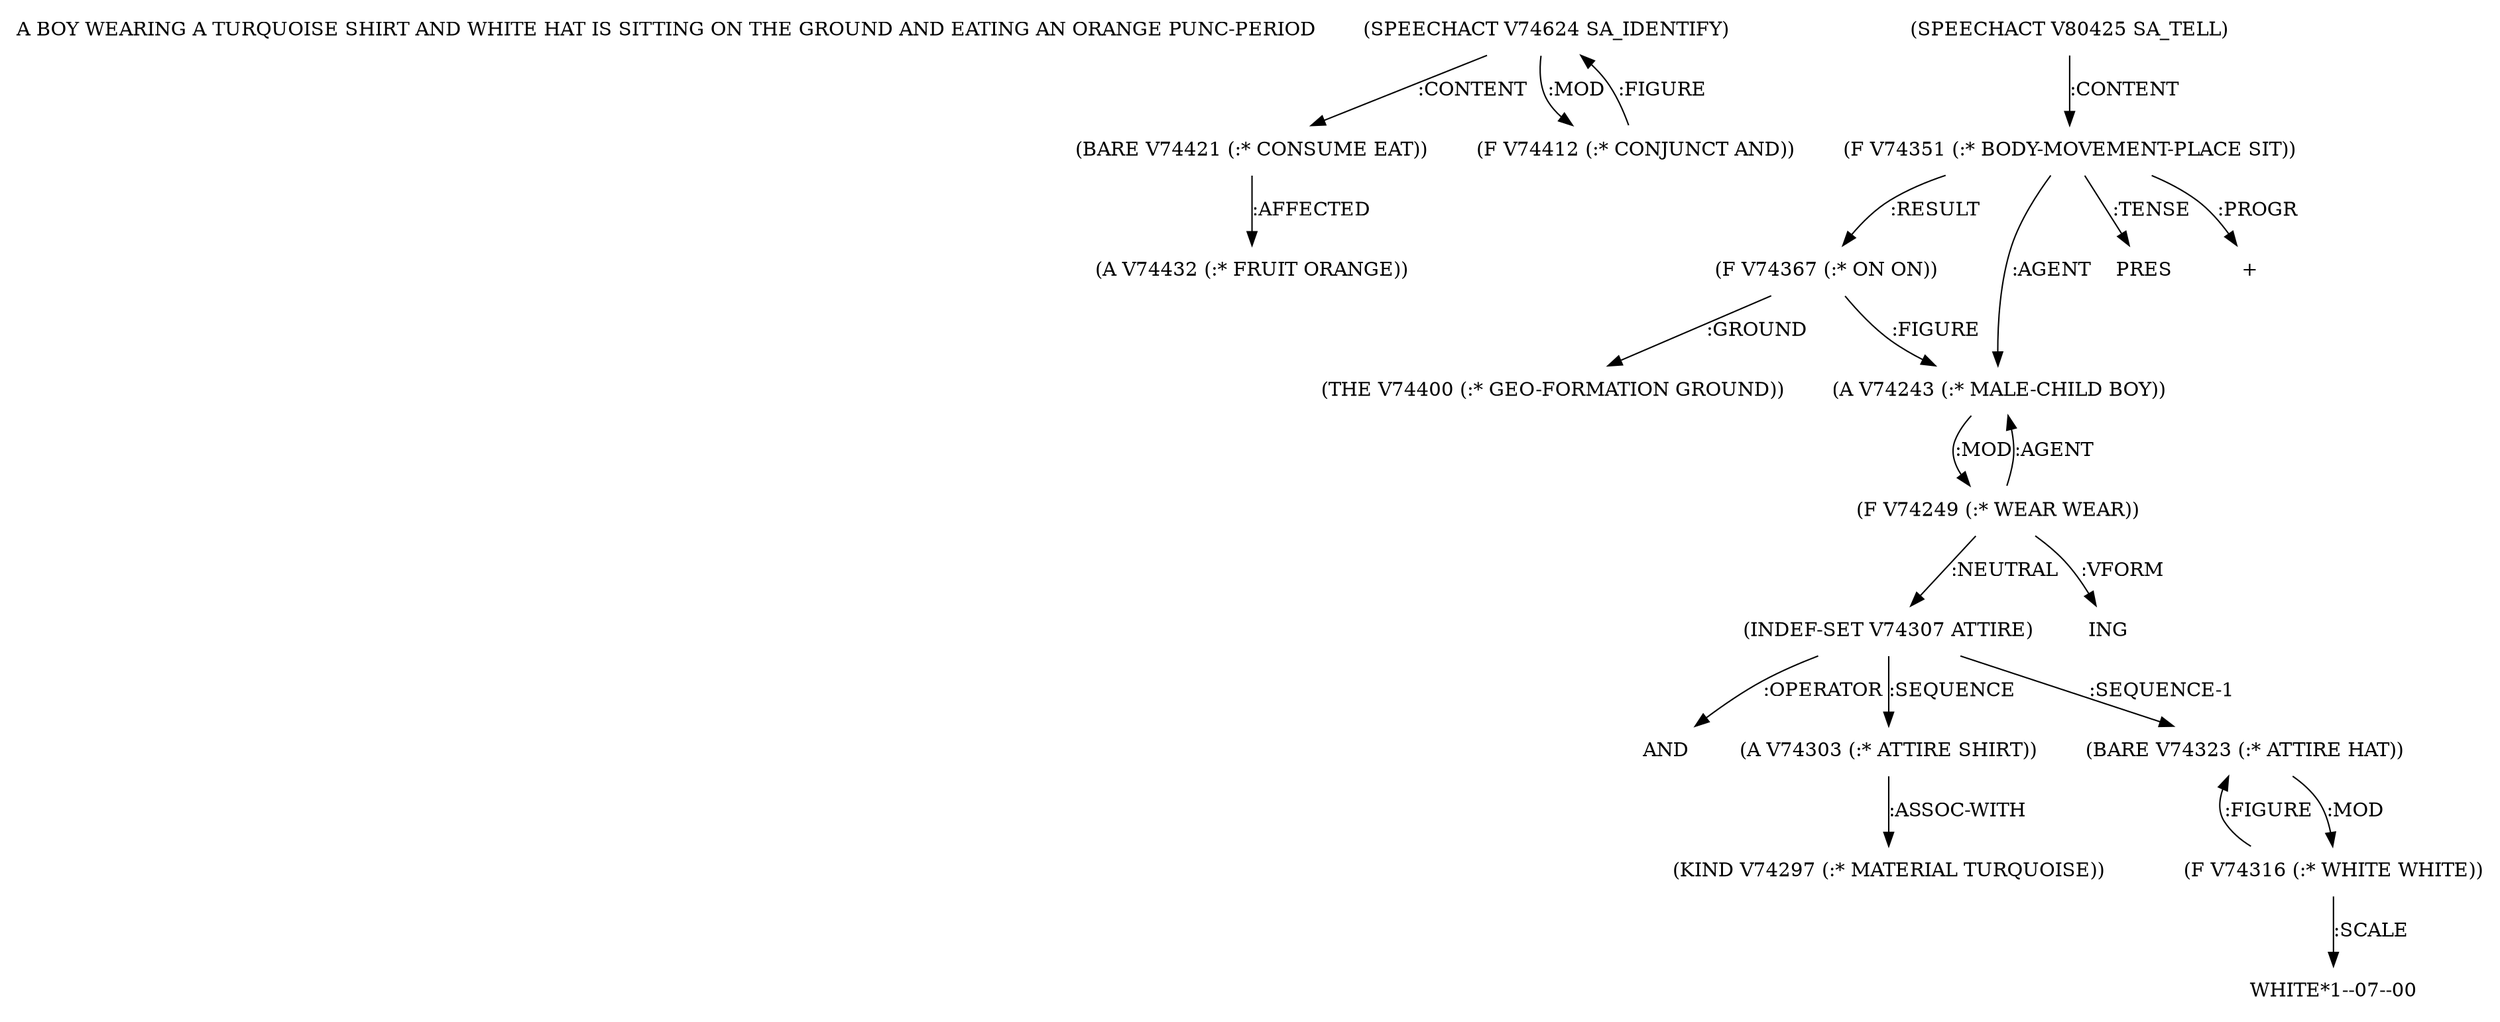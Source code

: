 digraph Terms {
  node [shape=none]
  "A BOY WEARING A TURQUOISE SHIRT AND WHITE HAT IS SITTING ON THE GROUND AND EATING AN ORANGE PUNC-PERIOD"
  "V74624" [label="(SPEECHACT V74624 SA_IDENTIFY)"]
  "V74624" -> "V74421" [label=":CONTENT"]
  "V74624" -> "V74412" [label=":MOD"]
  "V74412" [label="(F V74412 (:* CONJUNCT AND))"]
  "V74412" -> "V74624" [label=":FIGURE"]
  "V74421" [label="(BARE V74421 (:* CONSUME EAT))"]
  "V74421" -> "V74432" [label=":AFFECTED"]
  "V74432" [label="(A V74432 (:* FRUIT ORANGE))"]
  "V80425" [label="(SPEECHACT V80425 SA_TELL)"]
  "V80425" -> "V74351" [label=":CONTENT"]
  "V74351" [label="(F V74351 (:* BODY-MOVEMENT-PLACE SIT))"]
  "V74351" -> "V74367" [label=":RESULT"]
  "V74351" -> "V74243" [label=":AGENT"]
  "V74351" -> "NT85411" [label=":TENSE"]
  "NT85411" [label="PRES"]
  "V74351" -> "NT85412" [label=":PROGR"]
  "NT85412" [label="+"]
  "V74243" [label="(A V74243 (:* MALE-CHILD BOY))"]
  "V74243" -> "V74249" [label=":MOD"]
  "V74249" [label="(F V74249 (:* WEAR WEAR))"]
  "V74249" -> "V74243" [label=":AGENT"]
  "V74249" -> "V74307" [label=":NEUTRAL"]
  "V74249" -> "NT85413" [label=":VFORM"]
  "NT85413" [label="ING"]
  "V74307" [label="(INDEF-SET V74307 ATTIRE)"]
  "V74307" -> "NT85414" [label=":OPERATOR"]
  "NT85414" [label="AND"]
  "V74307" -> "V74303" [label=":SEQUENCE"]
  "V74307" -> "V74323" [label=":SEQUENCE-1"]
  "V74303" [label="(A V74303 (:* ATTIRE SHIRT))"]
  "V74303" -> "V74297" [label=":ASSOC-WITH"]
  "V74297" [label="(KIND V74297 (:* MATERIAL TURQUOISE))"]
  "V74323" [label="(BARE V74323 (:* ATTIRE HAT))"]
  "V74323" -> "V74316" [label=":MOD"]
  "V74316" [label="(F V74316 (:* WHITE WHITE))"]
  "V74316" -> "V74323" [label=":FIGURE"]
  "V74316" -> "NT85415" [label=":SCALE"]
  "NT85415" [label="WHITE*1--07--00"]
  "V74367" [label="(F V74367 (:* ON ON))"]
  "V74367" -> "V74400" [label=":GROUND"]
  "V74367" -> "V74243" [label=":FIGURE"]
  "V74400" [label="(THE V74400 (:* GEO-FORMATION GROUND))"]
}
